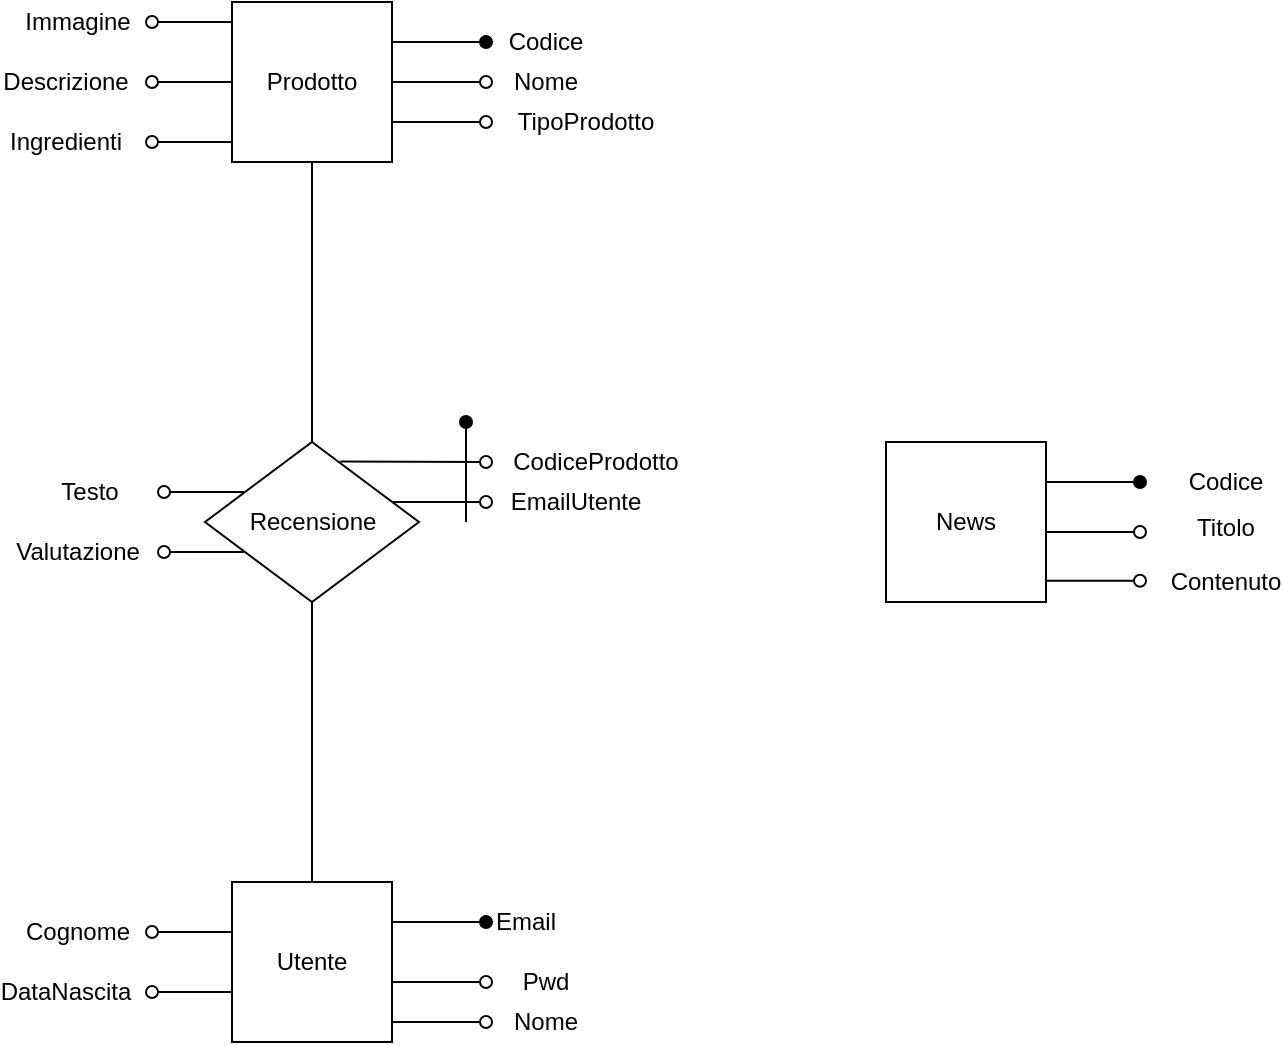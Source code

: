 <mxfile version="12.4.2" type="google" pages="1"><diagram id="Kq3ShV7APz5ty-_ELdMD" name="Page-1"><mxGraphModel dx="1021" dy="529" grid="1" gridSize="10" guides="1" tooltips="1" connect="1" arrows="1" fold="1" page="1" pageScale="1" pageWidth="827" pageHeight="1169" math="0" shadow="0"><root><mxCell id="0"/><mxCell id="1" parent="0"/><mxCell id="Tk3jdw8NxXaCb1tX7c9o-7" style="edgeStyle=orthogonalEdgeStyle;rounded=0;orthogonalLoop=1;jettySize=auto;html=1;exitX=0.5;exitY=1;exitDx=0;exitDy=0;entryX=0.5;entryY=0;entryDx=0;entryDy=0;endArrow=none;endFill=0;" parent="1" source="Tk3jdw8NxXaCb1tX7c9o-1" target="Tk3jdw8NxXaCb1tX7c9o-3" edge="1"><mxGeometry relative="1" as="geometry"/></mxCell><mxCell id="Tk3jdw8NxXaCb1tX7c9o-1" value="Prodotto" style="whiteSpace=wrap;html=1;aspect=fixed;" parent="1" vertex="1"><mxGeometry x="173" y="320" width="80" height="80" as="geometry"/></mxCell><mxCell id="Tk3jdw8NxXaCb1tX7c9o-2" value="&lt;div&gt;Utente&lt;/div&gt;" style="whiteSpace=wrap;html=1;aspect=fixed;" parent="1" vertex="1"><mxGeometry x="173" y="760" width="80" height="80" as="geometry"/></mxCell><mxCell id="Tk3jdw8NxXaCb1tX7c9o-8" style="edgeStyle=orthogonalEdgeStyle;rounded=0;orthogonalLoop=1;jettySize=auto;html=1;exitX=0.5;exitY=1;exitDx=0;exitDy=0;entryX=0.5;entryY=0;entryDx=0;entryDy=0;endArrow=none;endFill=0;" parent="1" source="Tk3jdw8NxXaCb1tX7c9o-3" target="Tk3jdw8NxXaCb1tX7c9o-2" edge="1"><mxGeometry relative="1" as="geometry"/></mxCell><mxCell id="Tk3jdw8NxXaCb1tX7c9o-3" value="&lt;div&gt;Recensione&lt;/div&gt;" style="rhombus;whiteSpace=wrap;html=1;" parent="1" vertex="1"><mxGeometry x="159.5" y="540" width="107" height="80" as="geometry"/></mxCell><mxCell id="Tk3jdw8NxXaCb1tX7c9o-9" value="" style="endArrow=oval;html=1;exitX=1;exitY=0.25;exitDx=0;exitDy=0;endFill=1;" parent="1" source="Tk3jdw8NxXaCb1tX7c9o-1" edge="1"><mxGeometry width="50" height="50" relative="1" as="geometry"><mxPoint x="290" y="420" as="sourcePoint"/><mxPoint x="300" y="340" as="targetPoint"/></mxGeometry></mxCell><mxCell id="Tk3jdw8NxXaCb1tX7c9o-10" value="Codice" style="text;html=1;strokeColor=none;fillColor=none;align=center;verticalAlign=middle;whiteSpace=wrap;rounded=0;" parent="1" vertex="1"><mxGeometry x="310" y="330" width="40" height="20" as="geometry"/></mxCell><mxCell id="Tk3jdw8NxXaCb1tX7c9o-14" value="" style="endArrow=oval;html=1;exitX=1;exitY=0.25;exitDx=0;exitDy=0;endFill=1;" parent="1" edge="1"><mxGeometry width="50" height="50" relative="1" as="geometry"><mxPoint x="253" y="780" as="sourcePoint"/><mxPoint x="300" y="780" as="targetPoint"/></mxGeometry></mxCell><mxCell id="Tk3jdw8NxXaCb1tX7c9o-15" value="Email" style="text;html=1;strokeColor=none;fillColor=none;align=center;verticalAlign=middle;whiteSpace=wrap;rounded=0;" parent="1" vertex="1"><mxGeometry x="300" y="770" width="40" height="20" as="geometry"/></mxCell><mxCell id="Tk3jdw8NxXaCb1tX7c9o-21" value="" style="endArrow=oval;html=1;exitX=1;exitY=0.5;exitDx=0;exitDy=0;endFill=0;" parent="1" edge="1"><mxGeometry width="50" height="50" relative="1" as="geometry"><mxPoint x="173" y="785" as="sourcePoint"/><mxPoint x="133" y="785" as="targetPoint"/></mxGeometry></mxCell><mxCell id="Tk3jdw8NxXaCb1tX7c9o-22" value="Cognome" style="text;html=1;strokeColor=none;fillColor=none;align=center;verticalAlign=middle;whiteSpace=wrap;rounded=0;" parent="1" vertex="1"><mxGeometry x="76" y="775" width="40" height="20" as="geometry"/></mxCell><mxCell id="Tk3jdw8NxXaCb1tX7c9o-25" value="" style="endArrow=oval;html=1;exitX=1;exitY=0.5;exitDx=0;exitDy=0;endFill=0;" parent="1" edge="1"><mxGeometry width="50" height="50" relative="1" as="geometry"><mxPoint x="173" y="815" as="sourcePoint"/><mxPoint x="133" y="815" as="targetPoint"/></mxGeometry></mxCell><mxCell id="Tk3jdw8NxXaCb1tX7c9o-26" value="DataNascita" style="text;html=1;strokeColor=none;fillColor=none;align=center;verticalAlign=middle;whiteSpace=wrap;rounded=0;" parent="1" vertex="1"><mxGeometry x="70" y="805" width="40" height="20" as="geometry"/></mxCell><mxCell id="Tk3jdw8NxXaCb1tX7c9o-29" value="" style="endArrow=oval;html=1;exitX=1;exitY=0.5;exitDx=0;exitDy=0;endFill=0;" parent="1" edge="1"><mxGeometry width="50" height="50" relative="1" as="geometry"><mxPoint x="253" y="810" as="sourcePoint"/><mxPoint x="300" y="810" as="targetPoint"/></mxGeometry></mxCell><mxCell id="Tk3jdw8NxXaCb1tX7c9o-30" value="Pwd" style="text;html=1;strokeColor=none;fillColor=none;align=center;verticalAlign=middle;whiteSpace=wrap;rounded=0;" parent="1" vertex="1"><mxGeometry x="310" y="800" width="40" height="20" as="geometry"/></mxCell><mxCell id="Tk3jdw8NxXaCb1tX7c9o-31" value="" style="endArrow=oval;html=1;exitX=1;exitY=0.5;exitDx=0;exitDy=0;endFill=0;" parent="1" edge="1"><mxGeometry width="50" height="50" relative="1" as="geometry"><mxPoint x="253" y="830" as="sourcePoint"/><mxPoint x="300" y="830" as="targetPoint"/></mxGeometry></mxCell><mxCell id="Tk3jdw8NxXaCb1tX7c9o-32" value="Nome" style="text;html=1;strokeColor=none;fillColor=none;align=center;verticalAlign=middle;whiteSpace=wrap;rounded=0;" parent="1" vertex="1"><mxGeometry x="310" y="820" width="40" height="20" as="geometry"/></mxCell><mxCell id="Tk3jdw8NxXaCb1tX7c9o-33" value="" style="endArrow=oval;html=1;exitX=1;exitY=0.5;exitDx=0;exitDy=0;endFill=0;" parent="1" edge="1"><mxGeometry width="50" height="50" relative="1" as="geometry"><mxPoint x="253" y="360" as="sourcePoint"/><mxPoint x="300" y="360" as="targetPoint"/></mxGeometry></mxCell><mxCell id="Tk3jdw8NxXaCb1tX7c9o-34" value="Nome" style="text;html=1;strokeColor=none;fillColor=none;align=center;verticalAlign=middle;whiteSpace=wrap;rounded=0;" parent="1" vertex="1"><mxGeometry x="310" y="350" width="40" height="20" as="geometry"/></mxCell><mxCell id="Tk3jdw8NxXaCb1tX7c9o-35" value="" style="endArrow=oval;html=1;exitX=1;exitY=0.5;exitDx=0;exitDy=0;endFill=0;" parent="1" edge="1"><mxGeometry width="50" height="50" relative="1" as="geometry"><mxPoint x="253" y="380" as="sourcePoint"/><mxPoint x="300" y="380" as="targetPoint"/></mxGeometry></mxCell><mxCell id="Tk3jdw8NxXaCb1tX7c9o-36" value="&lt;div&gt;TipoProdotto&lt;/div&gt;" style="text;html=1;strokeColor=none;fillColor=none;align=center;verticalAlign=middle;whiteSpace=wrap;rounded=0;" parent="1" vertex="1"><mxGeometry x="330" y="370" width="40" height="20" as="geometry"/></mxCell><mxCell id="Tk3jdw8NxXaCb1tX7c9o-37" value="" style="endArrow=oval;html=1;exitX=1;exitY=0.5;exitDx=0;exitDy=0;endFill=0;" parent="1" edge="1"><mxGeometry width="50" height="50" relative="1" as="geometry"><mxPoint x="173" y="330" as="sourcePoint"/><mxPoint x="133" y="330" as="targetPoint"/></mxGeometry></mxCell><mxCell id="Tk3jdw8NxXaCb1tX7c9o-38" value="Immagine" style="text;html=1;strokeColor=none;fillColor=none;align=center;verticalAlign=middle;whiteSpace=wrap;rounded=0;" parent="1" vertex="1"><mxGeometry x="76" y="320" width="40" height="20" as="geometry"/></mxCell><mxCell id="Tk3jdw8NxXaCb1tX7c9o-39" value="" style="endArrow=oval;html=1;exitX=1;exitY=0.5;exitDx=0;exitDy=0;endFill=0;" parent="1" edge="1"><mxGeometry width="50" height="50" relative="1" as="geometry"><mxPoint x="173" y="360" as="sourcePoint"/><mxPoint x="133" y="360" as="targetPoint"/></mxGeometry></mxCell><mxCell id="Tk3jdw8NxXaCb1tX7c9o-40" value="Descrizione" style="text;html=1;strokeColor=none;fillColor=none;align=center;verticalAlign=middle;whiteSpace=wrap;rounded=0;" parent="1" vertex="1"><mxGeometry x="70" y="350" width="40" height="20" as="geometry"/></mxCell><mxCell id="Tk3jdw8NxXaCb1tX7c9o-41" value="" style="endArrow=oval;html=1;exitX=1;exitY=0.5;exitDx=0;exitDy=0;endFill=0;" parent="1" edge="1"><mxGeometry width="50" height="50" relative="1" as="geometry"><mxPoint x="173" y="390" as="sourcePoint"/><mxPoint x="133" y="390" as="targetPoint"/></mxGeometry></mxCell><mxCell id="Tk3jdw8NxXaCb1tX7c9o-42" value="Ingredienti" style="text;html=1;strokeColor=none;fillColor=none;align=center;verticalAlign=middle;whiteSpace=wrap;rounded=0;" parent="1" vertex="1"><mxGeometry x="70" y="380" width="40" height="20" as="geometry"/></mxCell><mxCell id="Tk3jdw8NxXaCb1tX7c9o-43" value="" style="endArrow=oval;html=1;exitX=0.632;exitY=0.122;exitDx=0;exitDy=0;endFill=0;exitPerimeter=0;" parent="1" source="Tk3jdw8NxXaCb1tX7c9o-3" edge="1"><mxGeometry width="50" height="50" relative="1" as="geometry"><mxPoint x="253" y="550" as="sourcePoint"/><mxPoint x="300" y="550" as="targetPoint"/></mxGeometry></mxCell><mxCell id="Tk3jdw8NxXaCb1tX7c9o-44" value="CodiceProdotto" style="text;html=1;strokeColor=none;fillColor=none;align=center;verticalAlign=middle;whiteSpace=wrap;rounded=0;" parent="1" vertex="1"><mxGeometry x="335" y="540" width="40" height="20" as="geometry"/></mxCell><mxCell id="Tk3jdw8NxXaCb1tX7c9o-45" value="" style="endArrow=oval;html=1;exitX=1;exitY=0.5;exitDx=0;exitDy=0;endFill=0;" parent="1" edge="1"><mxGeometry width="50" height="50" relative="1" as="geometry"><mxPoint x="253" y="570" as="sourcePoint"/><mxPoint x="300" y="570" as="targetPoint"/></mxGeometry></mxCell><mxCell id="Tk3jdw8NxXaCb1tX7c9o-46" value="EmailUtente" style="text;html=1;strokeColor=none;fillColor=none;align=center;verticalAlign=middle;whiteSpace=wrap;rounded=0;" parent="1" vertex="1"><mxGeometry x="325" y="560" width="40" height="20" as="geometry"/></mxCell><mxCell id="Tk3jdw8NxXaCb1tX7c9o-47" value="" style="endArrow=oval;html=1;endFill=1;" parent="1" edge="1"><mxGeometry width="50" height="50" relative="1" as="geometry"><mxPoint x="290" y="580" as="sourcePoint"/><mxPoint x="290" y="530" as="targetPoint"/></mxGeometry></mxCell><mxCell id="Tk3jdw8NxXaCb1tX7c9o-48" value="" style="endArrow=oval;html=1;exitX=1;exitY=0.5;exitDx=0;exitDy=0;endFill=0;" parent="1" edge="1"><mxGeometry width="50" height="50" relative="1" as="geometry"><mxPoint x="179" y="565" as="sourcePoint"/><mxPoint x="139" y="565" as="targetPoint"/></mxGeometry></mxCell><mxCell id="Tk3jdw8NxXaCb1tX7c9o-49" value="Testo" style="text;html=1;strokeColor=none;fillColor=none;align=center;verticalAlign=middle;whiteSpace=wrap;rounded=0;" parent="1" vertex="1"><mxGeometry x="82" y="555" width="40" height="20" as="geometry"/></mxCell><mxCell id="Tk3jdw8NxXaCb1tX7c9o-50" value="" style="endArrow=oval;html=1;exitX=1;exitY=0.5;exitDx=0;exitDy=0;endFill=0;" parent="1" edge="1"><mxGeometry width="50" height="50" relative="1" as="geometry"><mxPoint x="179" y="595" as="sourcePoint"/><mxPoint x="139" y="595" as="targetPoint"/></mxGeometry></mxCell><mxCell id="Tk3jdw8NxXaCb1tX7c9o-51" value="Valutazione" style="text;html=1;strokeColor=none;fillColor=none;align=center;verticalAlign=middle;whiteSpace=wrap;rounded=0;" parent="1" vertex="1"><mxGeometry x="76" y="585" width="40" height="20" as="geometry"/></mxCell><mxCell id="oa05U1ojEnRnX6jY1d5r-1" value="News" style="whiteSpace=wrap;html=1;aspect=fixed;" vertex="1" parent="1"><mxGeometry x="500" y="540" width="80" height="80" as="geometry"/></mxCell><mxCell id="oa05U1ojEnRnX6jY1d5r-2" value="" style="endArrow=oval;html=1;exitX=1;exitY=0.25;exitDx=0;exitDy=0;endFill=1;" edge="1" parent="1"><mxGeometry width="50" height="50" relative="1" as="geometry"><mxPoint x="580.0" y="560.0" as="sourcePoint"/><mxPoint x="627" y="560.0" as="targetPoint"/></mxGeometry></mxCell><mxCell id="oa05U1ojEnRnX6jY1d5r-3" value="" style="endArrow=oval;html=1;exitX=1;exitY=0.5;exitDx=0;exitDy=0;endFill=0;" edge="1" parent="1"><mxGeometry width="50" height="50" relative="1" as="geometry"><mxPoint x="580.0" y="585.0" as="sourcePoint"/><mxPoint x="627" y="585.0" as="targetPoint"/></mxGeometry></mxCell><mxCell id="oa05U1ojEnRnX6jY1d5r-4" value="" style="endArrow=oval;html=1;exitX=1;exitY=0.5;exitDx=0;exitDy=0;endFill=0;" edge="1" parent="1"><mxGeometry width="50" height="50" relative="1" as="geometry"><mxPoint x="580.0" y="609.41" as="sourcePoint"/><mxPoint x="627" y="609.41" as="targetPoint"/></mxGeometry></mxCell><mxCell id="oa05U1ojEnRnX6jY1d5r-7" value="Codice" style="text;html=1;strokeColor=none;fillColor=none;align=center;verticalAlign=middle;whiteSpace=wrap;rounded=0;" vertex="1" parent="1"><mxGeometry x="650" y="550" width="40" height="20" as="geometry"/></mxCell><mxCell id="oa05U1ojEnRnX6jY1d5r-8" value="Titolo" style="text;html=1;strokeColor=none;fillColor=none;align=center;verticalAlign=middle;whiteSpace=wrap;rounded=0;" vertex="1" parent="1"><mxGeometry x="650" y="573.35" width="40" height="20" as="geometry"/></mxCell><mxCell id="oa05U1ojEnRnX6jY1d5r-9" value="Contenuto" style="text;html=1;strokeColor=none;fillColor=none;align=center;verticalAlign=middle;whiteSpace=wrap;rounded=0;" vertex="1" parent="1"><mxGeometry x="650" y="600" width="40" height="20" as="geometry"/></mxCell></root></mxGraphModel></diagram></mxfile>